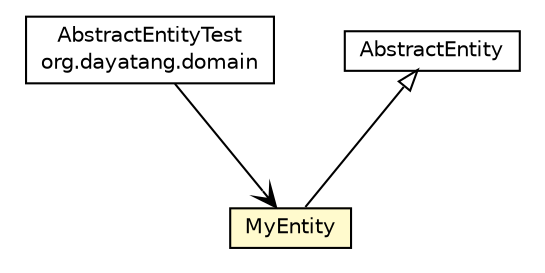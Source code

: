 #!/usr/local/bin/dot
#
# Class diagram 
# Generated by UMLGraph version R5_6_6-8-g8d7759 (http://www.umlgraph.org/)
#

digraph G {
	edge [fontname="Helvetica",fontsize=10,labelfontname="Helvetica",labelfontsize=10];
	node [fontname="Helvetica",fontsize=10,shape=plaintext];
	nodesep=0.25;
	ranksep=0.5;
	// org.dayatang.domain.AbstractEntityTest
	c2818 [label=<<table title="org.dayatang.domain.AbstractEntityTest" border="0" cellborder="1" cellspacing="0" cellpadding="2" port="p" href="../AbstractEntityTest.html">
		<tr><td><table border="0" cellspacing="0" cellpadding="1">
<tr><td align="center" balign="center"> AbstractEntityTest </td></tr>
<tr><td align="center" balign="center"> org.dayatang.domain </td></tr>
		</table></td></tr>
		</table>>, URL="../AbstractEntityTest.html", fontname="Helvetica", fontcolor="black", fontsize=10.0];
	// org.dayatang.domain.entity.MyEntity
	c2822 [label=<<table title="org.dayatang.domain.entity.MyEntity" border="0" cellborder="1" cellspacing="0" cellpadding="2" port="p" bgcolor="lemonChiffon" href="./MyEntity.html">
		<tr><td><table border="0" cellspacing="0" cellpadding="1">
<tr><td align="center" balign="center"> MyEntity </td></tr>
		</table></td></tr>
		</table>>, URL="./MyEntity.html", fontname="Helvetica", fontcolor="black", fontsize=10.0];
	//org.dayatang.domain.entity.MyEntity extends AbstractEntity
	c2881:p -> c2822:p [dir=back,arrowtail=empty];
	// org.dayatang.domain.AbstractEntityTest NAVASSOC org.dayatang.domain.entity.MyEntity
	c2818:p -> c2822:p [taillabel="", label=" "headlabel="", fontname="Helvetica", fontcolor="black", fontsize=10.0, color="black", arrowhead=open];
	// AbstractEntity
	c2881[label=<<table title="AbstractEntity" border="0" cellborder="1" cellspacing="0" cellpadding="2" port="p" href="http://java.sun.com/j2se/1.4.2/docs/api//AbstractEntity.html">
		<tr><td><table border="0" cellspacing="0" cellpadding="1">
<tr><td align="center" balign="center"> AbstractEntity </td></tr>
		</table></td></tr>
		</table>>, fontname="Helvetica", fontcolor="black", fontsize=10.0];
}

